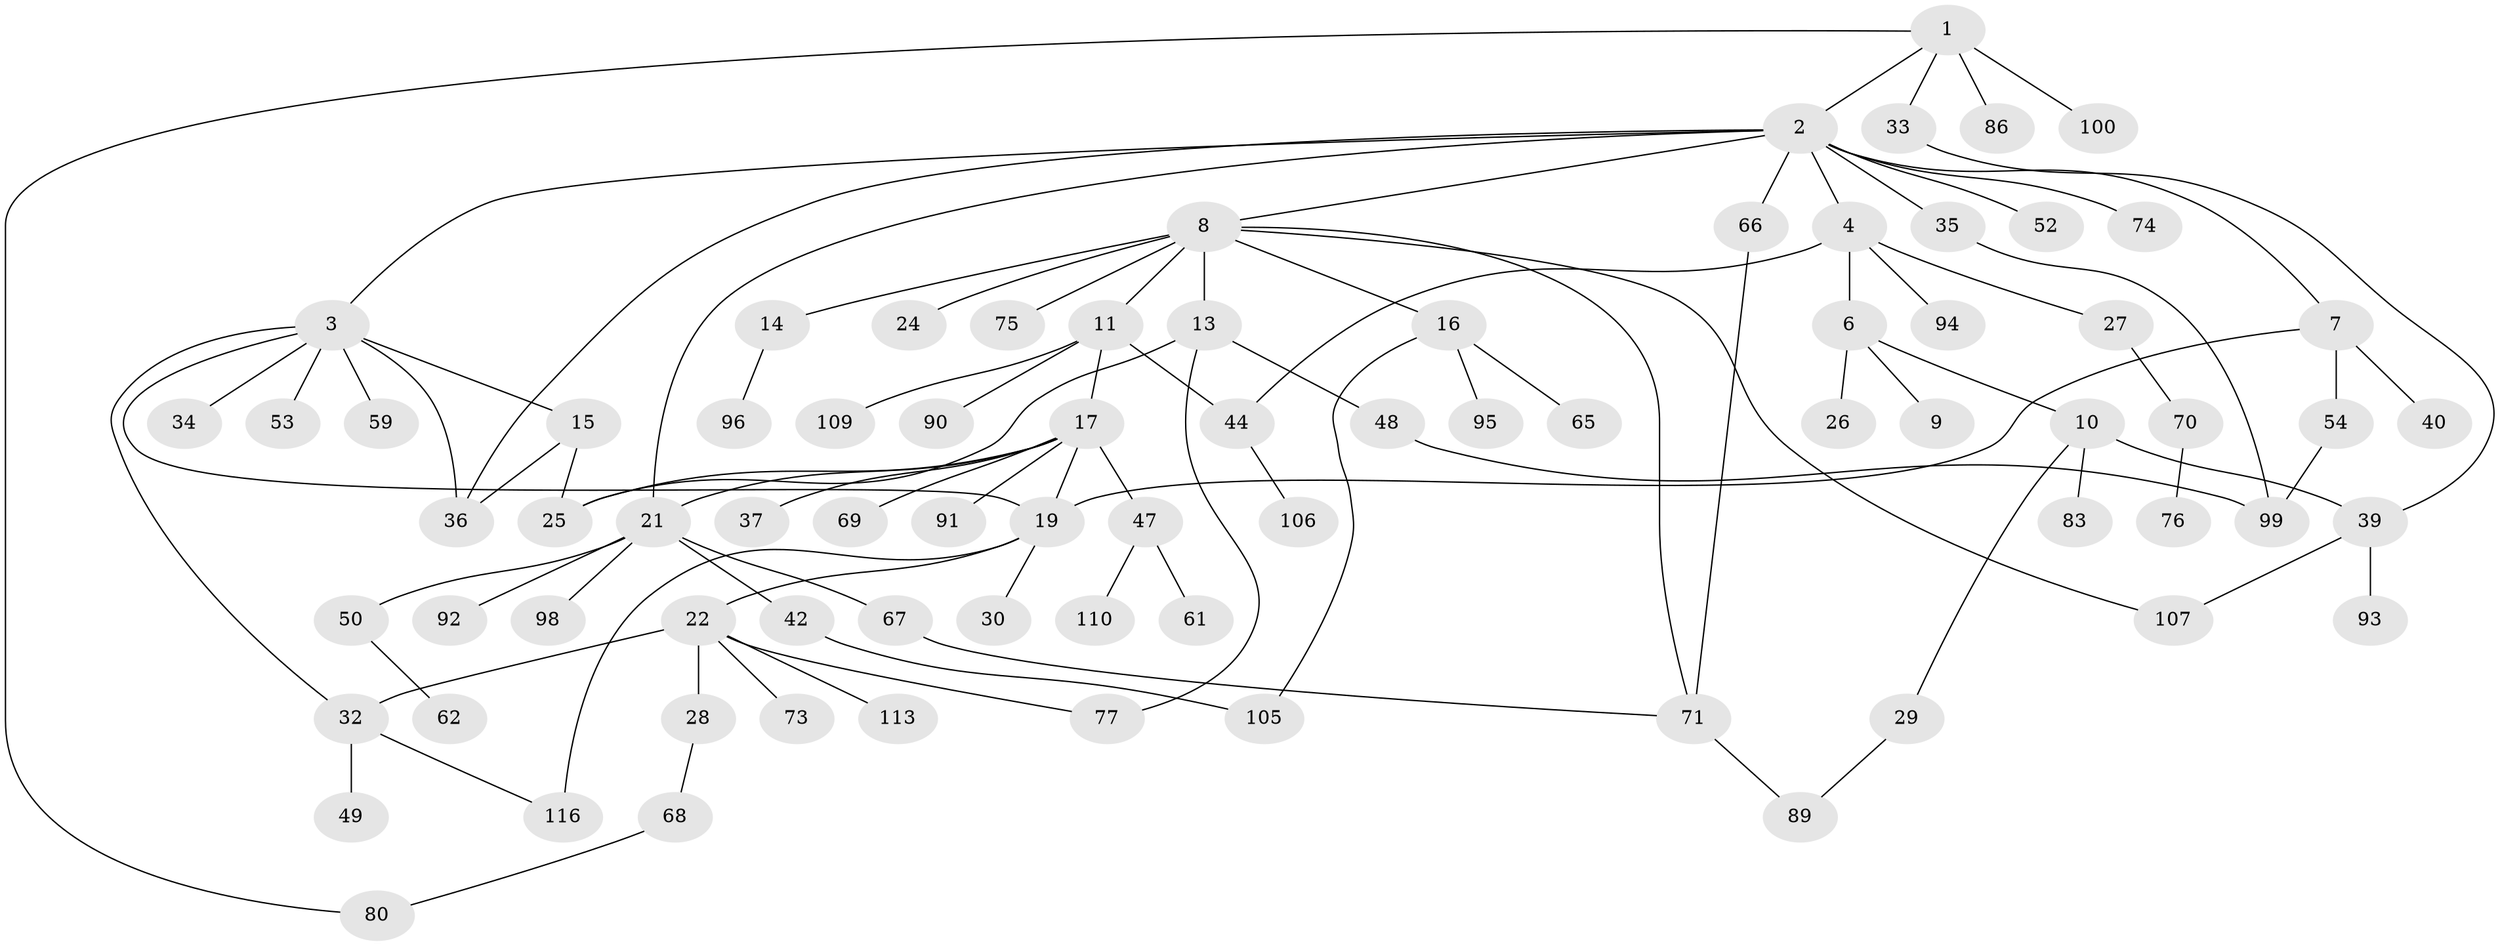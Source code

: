 // Generated by graph-tools (version 1.1) at 2025/51/02/27/25 19:51:40]
// undirected, 78 vertices, 97 edges
graph export_dot {
graph [start="1"]
  node [color=gray90,style=filled];
  1 [super="+82"];
  2 [super="+5"];
  3 [super="+57"];
  4 [super="+20"];
  6 [super="+12"];
  7;
  8 [super="+63"];
  9;
  10 [super="+58"];
  11 [super="+51"];
  13 [super="+31"];
  14 [super="+55"];
  15 [super="+18"];
  16 [super="+56"];
  17 [super="+23"];
  19 [super="+46"];
  21 [super="+41"];
  22 [super="+72"];
  24;
  25;
  26;
  27 [super="+38"];
  28 [super="+60"];
  29;
  30 [super="+104"];
  32 [super="+64"];
  33;
  34;
  35 [super="+45"];
  36 [super="+112"];
  37;
  39 [super="+87"];
  40 [super="+43"];
  42 [super="+81"];
  44 [super="+102"];
  47 [super="+84"];
  48;
  49;
  50;
  52;
  53;
  54;
  59;
  61;
  62;
  65;
  66;
  67;
  68 [super="+101"];
  69 [super="+78"];
  70;
  71 [super="+79"];
  73;
  74;
  75;
  76;
  77 [super="+114"];
  80;
  83 [super="+85"];
  86 [super="+88"];
  89;
  90;
  91;
  92 [super="+97"];
  93;
  94;
  95;
  96 [super="+108"];
  98 [super="+103"];
  99 [super="+115"];
  100;
  105;
  106;
  107 [super="+111"];
  109;
  110;
  113;
  116;
  1 -- 2;
  1 -- 33;
  1 -- 80;
  1 -- 86 [weight=2];
  1 -- 100;
  2 -- 3;
  2 -- 4;
  2 -- 8;
  2 -- 52;
  2 -- 66;
  2 -- 74;
  2 -- 35;
  2 -- 21;
  2 -- 7;
  2 -- 36;
  3 -- 15;
  3 -- 32;
  3 -- 34;
  3 -- 36;
  3 -- 53;
  3 -- 19;
  3 -- 59;
  4 -- 6;
  4 -- 27;
  4 -- 44;
  4 -- 94;
  6 -- 9;
  6 -- 10;
  6 -- 26;
  7 -- 19;
  7 -- 40;
  7 -- 54;
  8 -- 11;
  8 -- 13;
  8 -- 14;
  8 -- 16;
  8 -- 24;
  8 -- 75;
  8 -- 107;
  8 -- 71;
  10 -- 29;
  10 -- 83;
  10 -- 39;
  11 -- 17;
  11 -- 90;
  11 -- 109;
  11 -- 44;
  13 -- 48;
  13 -- 25;
  13 -- 77;
  14 -- 96;
  15 -- 25;
  15 -- 36;
  16 -- 105;
  16 -- 65;
  16 -- 95;
  17 -- 25;
  17 -- 37;
  17 -- 91;
  17 -- 19;
  17 -- 69;
  17 -- 47;
  17 -- 21;
  19 -- 22;
  19 -- 30;
  19 -- 116;
  21 -- 42;
  21 -- 50;
  21 -- 92;
  21 -- 98;
  21 -- 67;
  22 -- 28;
  22 -- 73;
  22 -- 113;
  22 -- 77;
  22 -- 32;
  27 -- 70;
  28 -- 68;
  29 -- 89;
  32 -- 49;
  32 -- 116;
  33 -- 39;
  35 -- 99;
  39 -- 93;
  39 -- 107;
  42 -- 105;
  44 -- 106;
  47 -- 61;
  47 -- 110;
  48 -- 99;
  50 -- 62;
  54 -- 99;
  66 -- 71;
  67 -- 71;
  68 -- 80;
  70 -- 76;
  71 -- 89;
}
